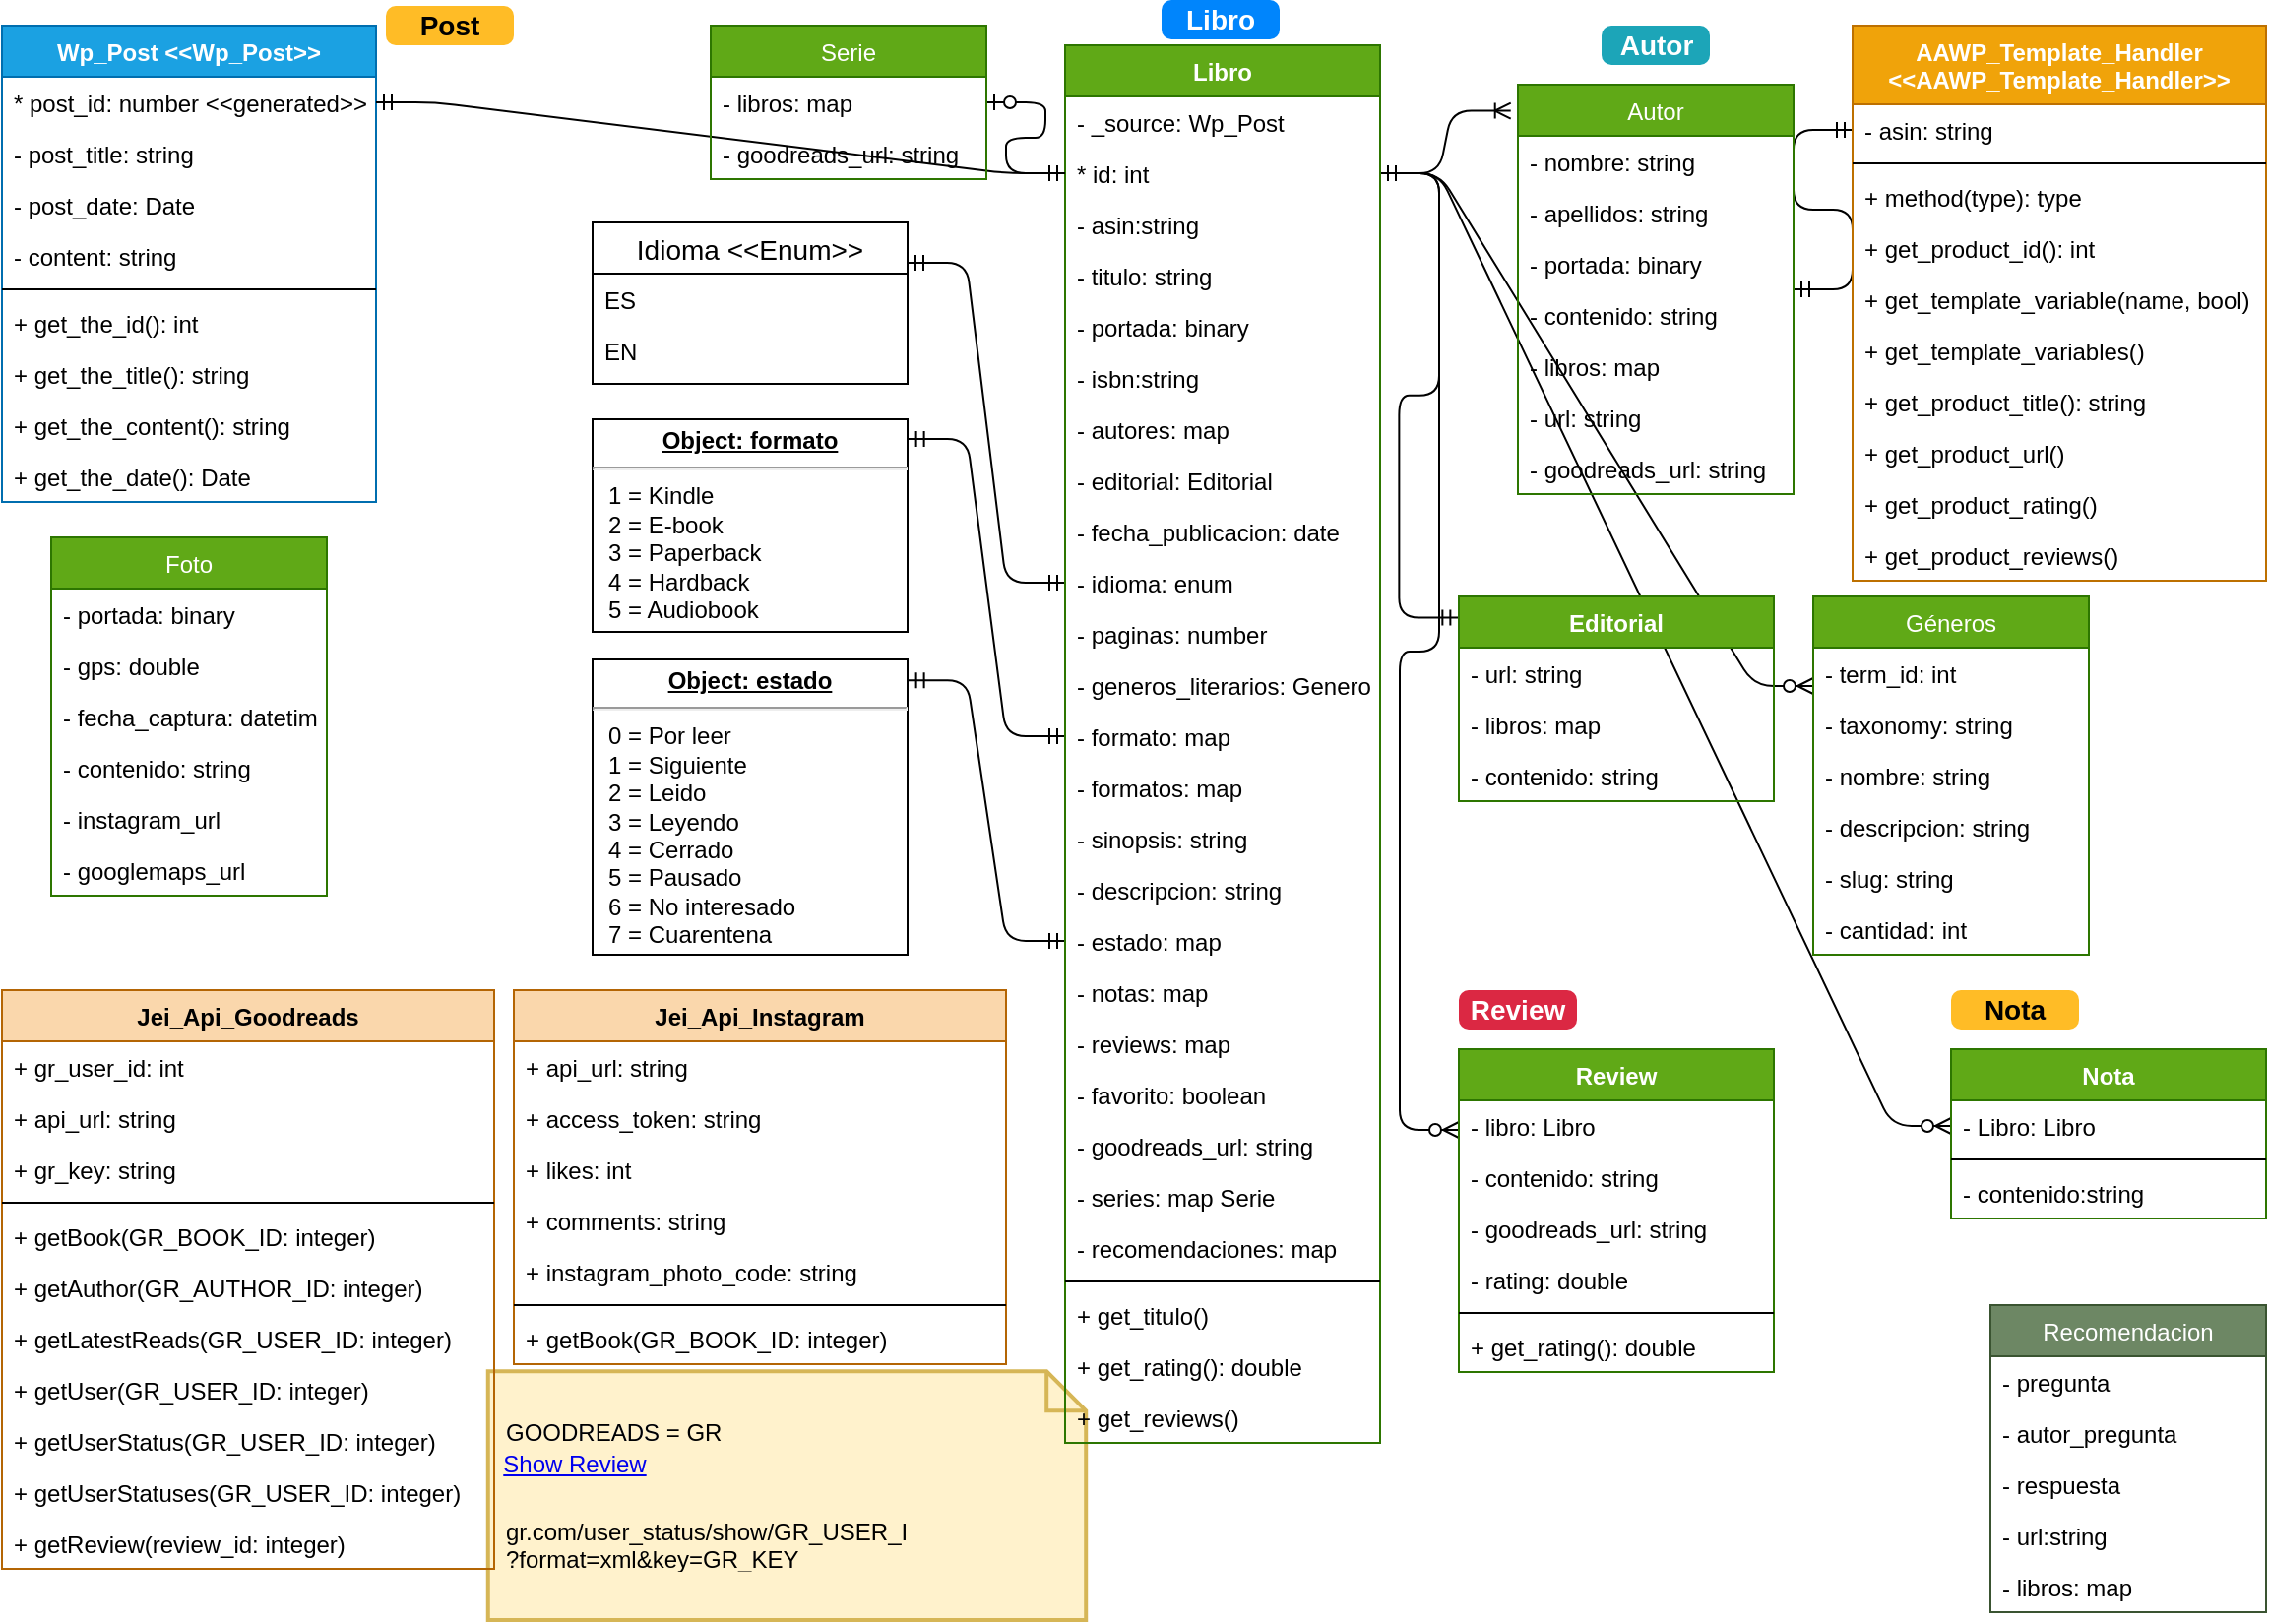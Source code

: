 <mxfile version="13.6.5">
    <diagram id="CBFthJs8cvEVsdnW5vOD" name="Page-1">
        <mxGraphModel dx="4013" dy="1951" grid="1" gridSize="10" guides="1" tooltips="1" connect="1" arrows="1" fold="1" page="1" pageScale="1" pageWidth="1169" pageHeight="827" background="none" math="0" shadow="0">
            <root>
                <mxCell id="0"/>
                <mxCell id="1" parent="0"/>
                <mxCell id="239" value="" style="edgeStyle=entityRelationEdgeStyle;fontSize=12;html=1;endArrow=ERmandOne;startArrow=ERmandOne;" parent="1" source="305" target="178" edge="1">
                    <mxGeometry width="100" height="100" relative="1" as="geometry">
                        <mxPoint x="-3005.01" y="-1370" as="sourcePoint"/>
                        <mxPoint x="-2905.01" y="-1470" as="targetPoint"/>
                    </mxGeometry>
                </mxCell>
                <mxCell id="264" value="&lt;p style=&quot;margin: 0px ; margin-top: 4px ; text-align: center ; text-decoration: underline&quot;&gt;&lt;b&gt;Object: formato&lt;/b&gt;&lt;/p&gt;&lt;hr&gt;&lt;p style=&quot;margin: 0px ; margin-left: 8px&quot;&gt;1 = Kindle&lt;br&gt;2 = E-book&lt;br&gt;3 = Paperback&lt;/p&gt;&lt;p style=&quot;margin: 0px ; margin-left: 8px&quot;&gt;4 = Hardback&lt;/p&gt;&lt;p style=&quot;margin: 0px ; margin-left: 8px&quot;&gt;5 = Audiobook&lt;/p&gt;" style="verticalAlign=top;align=left;overflow=fill;fontSize=12;fontFamily=Helvetica;html=1;" parent="1" vertex="1">
                    <mxGeometry x="-3200" y="-1440" width="160" height="108" as="geometry"/>
                </mxCell>
                <mxCell id="266" value="&lt;p style=&quot;margin: 0px ; margin-top: 4px ; text-align: center ; text-decoration: underline&quot;&gt;&lt;b&gt;Object: estado&lt;/b&gt;&lt;/p&gt;&lt;hr&gt;&lt;p style=&quot;margin: 0px ; margin-left: 8px&quot;&gt;0 = Por leer&lt;/p&gt;&lt;p style=&quot;margin: 0px ; margin-left: 8px&quot;&gt;1 = Siguiente&lt;br&gt;2 = Leido&lt;br&gt;3 = Leyendo&lt;/p&gt;&lt;p style=&quot;margin: 0px ; margin-left: 8px&quot;&gt;4 = Cerrado&lt;/p&gt;&lt;p style=&quot;margin: 0px ; margin-left: 8px&quot;&gt;5 = Pausado&lt;/p&gt;&lt;p style=&quot;margin: 0px ; margin-left: 8px&quot;&gt;6 = No interesado&lt;/p&gt;&lt;p style=&quot;margin: 0px ; margin-left: 8px&quot;&gt;7 = Cuarentena&lt;/p&gt;" style="verticalAlign=top;align=left;overflow=fill;fontSize=12;fontFamily=Helvetica;html=1;" parent="1" vertex="1">
                    <mxGeometry x="-3200" y="-1318" width="160" height="150" as="geometry"/>
                </mxCell>
                <mxCell id="282" value="" style="edgeStyle=entityRelationEdgeStyle;fontSize=12;html=1;endArrow=ERmandOne;startArrow=ERmandOne;exitX=1;exitY=0.25;exitDx=0;exitDy=0;" parent="1" source="233" target="211" edge="1">
                    <mxGeometry width="100" height="100" relative="1" as="geometry">
                        <mxPoint x="-3285.01" y="-1230" as="sourcePoint"/>
                        <mxPoint x="-3185.01" y="-1330" as="targetPoint"/>
                    </mxGeometry>
                </mxCell>
                <mxCell id="283" value="" style="edgeStyle=entityRelationEdgeStyle;fontSize=12;html=1;endArrow=ERmandOne;startArrow=ERmandOne;exitX=1.002;exitY=0.093;exitDx=0;exitDy=0;exitPerimeter=0;" parent="1" source="264" target="207" edge="1">
                    <mxGeometry width="100" height="100" relative="1" as="geometry">
                        <mxPoint x="-3239.01" y="-1130" as="sourcePoint"/>
                        <mxPoint x="-3235.01" y="-1220" as="targetPoint"/>
                    </mxGeometry>
                </mxCell>
                <mxCell id="284" value="" style="edgeStyle=entityRelationEdgeStyle;fontSize=12;html=1;endArrow=ERmandOne;startArrow=ERmandOne;exitX=1.002;exitY=0.071;exitDx=0;exitDy=0;exitPerimeter=0;entryX=0;entryY=0.5;entryDx=0;entryDy=0;" parent="1" source="266" target="213" edge="1">
                    <mxGeometry width="100" height="100" relative="1" as="geometry">
                        <mxPoint x="-2995.01" y="-920" as="sourcePoint"/>
                        <mxPoint x="-3225.01" y="-1120" as="targetPoint"/>
                    </mxGeometry>
                </mxCell>
                <mxCell id="294" value="" style="edgeStyle=entityRelationEdgeStyle;fontSize=12;html=1;endArrow=ERzeroToMany;startArrow=ERmandOne;entryX=0;entryY=0.25;entryDx=0;entryDy=0;exitX=1;exitY=0.5;exitDx=0;exitDy=0;" parent="1" source="199" target="278" edge="1">
                    <mxGeometry width="100" height="100" relative="1" as="geometry">
                        <mxPoint x="-3035.01" y="-1550" as="sourcePoint"/>
                        <mxPoint x="-2985.01" y="-1220" as="targetPoint"/>
                    </mxGeometry>
                </mxCell>
                <mxCell id="295" value="" style="edgeStyle=entityRelationEdgeStyle;fontSize=12;html=1;endArrow=ERzeroToMany;startArrow=ERmandOne;entryX=0;entryY=0.5;entryDx=0;entryDy=0;" parent="1" source="199" target="287" edge="1">
                    <mxGeometry width="100" height="100" relative="1" as="geometry">
                        <mxPoint x="-3042.01" y="-1150" as="sourcePoint"/>
                        <mxPoint x="-2972.01" y="-844" as="targetPoint"/>
                    </mxGeometry>
                </mxCell>
                <mxCell id="310" value="" style="edgeStyle=entityRelationEdgeStyle;fontSize=12;html=1;endArrow=ERoneToMany;startArrow=ERmandOne;entryX=-0.026;entryY=0.064;entryDx=0;entryDy=0;entryPerimeter=0;" parent="1" source="199" target="305" edge="1">
                    <mxGeometry width="100" height="100" relative="1" as="geometry">
                        <mxPoint x="-2825.01" y="-1150" as="sourcePoint"/>
                        <mxPoint x="-2725.01" y="-1250" as="targetPoint"/>
                    </mxGeometry>
                </mxCell>
                <mxCell id="320" value="" style="edgeStyle=entityRelationEdgeStyle;fontSize=12;html=1;endArrow=ERmandOne;startArrow=ERmandOne;entryX=-0.002;entryY=0.103;entryDx=0;entryDy=0;entryPerimeter=0;" parent="1" source="199" target="316" edge="1">
                    <mxGeometry width="100" height="100" relative="1" as="geometry">
                        <mxPoint x="-2565.01" y="-1340" as="sourcePoint"/>
                        <mxPoint x="-2465.01" y="-1440" as="targetPoint"/>
                    </mxGeometry>
                </mxCell>
                <mxCell id="329" value="" style="edgeStyle=entityRelationEdgeStyle;fontSize=12;html=1;endArrow=ERzeroToOne;startArrow=ERmandOne;" parent="1" source="199" target="325" edge="1">
                    <mxGeometry width="100" height="100" relative="1" as="geometry">
                        <mxPoint x="-3305.01" y="-1270" as="sourcePoint"/>
                        <mxPoint x="-3405.01" y="-1320" as="targetPoint"/>
                    </mxGeometry>
                </mxCell>
                <mxCell id="335" value="" style="edgeStyle=entityRelationEdgeStyle;fontSize=12;html=1;endArrow=ERzeroToMany;startArrow=ERmandOne;entryX=0;entryY=0.25;entryDx=0;entryDy=0;exitX=1;exitY=0.5;exitDx=0;exitDy=0;" parent="1" source="199" target="331" edge="1">
                    <mxGeometry width="100" height="100" relative="1" as="geometry">
                        <mxPoint x="-3015.01" y="-1220" as="sourcePoint"/>
                        <mxPoint x="-2695.01" y="-1070" as="targetPoint"/>
                    </mxGeometry>
                </mxCell>
                <mxCell id="397" value="Libro" style="html=1;shadow=0;dashed=0;shape=mxgraph.bootstrap.rrect;rSize=5;strokeColor=none;strokeWidth=1;fillColor=#0085FC;fontColor=#FFFFFF;whiteSpace=wrap;align=center;verticalAlign=middle;spacingLeft=0;fontStyle=1;fontSize=14;spacing=5;" parent="1" vertex="1">
                    <mxGeometry x="-2911" y="-1653" width="60" height="20" as="geometry"/>
                </mxCell>
                <mxCell id="398" value="Review" style="html=1;shadow=0;dashed=0;shape=mxgraph.bootstrap.rrect;rSize=5;strokeColor=none;strokeWidth=1;fillColor=#DB2843;fontColor=#FFFFFF;whiteSpace=wrap;align=center;verticalAlign=middle;spacingLeft=0;fontStyle=1;fontSize=14;spacing=5;" parent="1" vertex="1">
                    <mxGeometry x="-2760" y="-1150" width="60" height="20" as="geometry"/>
                </mxCell>
                <mxCell id="401" value="Autor" style="html=1;shadow=0;dashed=0;shape=mxgraph.bootstrap.rrect;rSize=5;strokeColor=none;strokeWidth=1;fillColor=#1CA5B8;fontColor=#FFFFFF;whiteSpace=wrap;align=center;verticalAlign=middle;spacingLeft=0;fontStyle=1;fontSize=14;spacing=5;" parent="1" vertex="1">
                    <mxGeometry x="-2687.5" y="-1640" width="55" height="20" as="geometry"/>
                </mxCell>
                <mxCell id="402" value="Nota" style="html=1;shadow=0;dashed=0;shape=mxgraph.bootstrap.rrect;rSize=5;strokeColor=none;strokeWidth=1;fillColor=#FFBC26;fontColor=#000000;whiteSpace=wrap;align=center;verticalAlign=middle;spacingLeft=0;fontStyle=1;fontSize=14;spacing=5;" parent="1" vertex="1">
                    <mxGeometry x="-2510" y="-1150" width="65" height="20" as="geometry"/>
                </mxCell>
                <mxCell id="167" value="Wp_Post &lt;&lt;Wp_Post&gt;&gt;" style="swimlane;fontStyle=1;align=center;verticalAlign=top;childLayout=stackLayout;horizontal=1;startSize=26;horizontalStack=0;resizeParent=1;resizeParentMax=0;resizeLast=0;collapsible=1;marginBottom=0;fillColor=#1ba1e2;strokeColor=#006EAF;fontColor=#ffffff;" parent="1" vertex="1">
                    <mxGeometry x="-3500" y="-1640" width="190" height="242" as="geometry"/>
                </mxCell>
                <mxCell id="168" value="* post_id: number &lt;&lt;generated&gt;&gt;&#10;" style="text;strokeColor=none;fillColor=none;align=left;verticalAlign=top;spacingLeft=4;spacingRight=4;overflow=hidden;rotatable=0;points=[[0,0.5],[1,0.5]];portConstraint=eastwest;" parent="167" vertex="1">
                    <mxGeometry y="26" width="190" height="26" as="geometry"/>
                </mxCell>
                <mxCell id="8" value="        - post_title: string" style="text;strokeColor=none;fillColor=none;align=left;verticalAlign=top;spacingLeft=4;spacingRight=4;overflow=hidden;rotatable=0;points=[[0,0.5],[1,0.5]];portConstraint=eastwest;" parent="167" vertex="1">
                    <mxGeometry y="52" width="190" height="26" as="geometry"/>
                </mxCell>
                <mxCell id="9" value="        - post_date: Date" style="text;strokeColor=none;fillColor=none;align=left;verticalAlign=top;spacingLeft=4;spacingRight=4;overflow=hidden;rotatable=0;points=[[0,0.5],[1,0.5]];portConstraint=eastwest;" parent="167" vertex="1">
                    <mxGeometry y="78" width="190" height="26" as="geometry"/>
                </mxCell>
                <mxCell id="10" value="        - content: string" style="text;strokeColor=none;fillColor=none;align=left;verticalAlign=top;spacingLeft=4;spacingRight=4;overflow=hidden;rotatable=0;points=[[0,0.5],[1,0.5]];portConstraint=eastwest;" parent="167" vertex="1">
                    <mxGeometry y="104" width="190" height="26" as="geometry"/>
                </mxCell>
                <mxCell id="169" value="" style="line;strokeWidth=1;fillColor=none;align=left;verticalAlign=middle;spacingTop=-1;spacingLeft=3;spacingRight=3;rotatable=0;labelPosition=right;points=[];portConstraint=eastwest;" parent="167" vertex="1">
                    <mxGeometry y="130" width="190" height="8" as="geometry"/>
                </mxCell>
                <mxCell id="11" value="        + get_the_id(): int&#10;&#10;" style="text;strokeColor=none;fillColor=none;align=left;verticalAlign=top;spacingLeft=4;spacingRight=4;overflow=hidden;rotatable=0;points=[[0,0.5],[1,0.5]];portConstraint=eastwest;" parent="167" vertex="1">
                    <mxGeometry y="138" width="190" height="26" as="geometry"/>
                </mxCell>
                <mxCell id="12" value="        + get_the_title(): string&#10;" style="text;strokeColor=none;fillColor=none;align=left;verticalAlign=top;spacingLeft=4;spacingRight=4;overflow=hidden;rotatable=0;points=[[0,0.5],[1,0.5]];portConstraint=eastwest;" parent="167" vertex="1">
                    <mxGeometry y="164" width="190" height="26" as="geometry"/>
                </mxCell>
                <mxCell id="14" value="        + get_the_content(): string&#10;" style="text;strokeColor=none;fillColor=none;align=left;verticalAlign=top;spacingLeft=4;spacingRight=4;overflow=hidden;rotatable=0;points=[[0,0.5],[1,0.5]];portConstraint=eastwest;" parent="167" vertex="1">
                    <mxGeometry y="190" width="190" height="26" as="geometry"/>
                </mxCell>
                <mxCell id="13" value="        + get_the_date(): Date&#10;" style="text;strokeColor=none;fillColor=none;align=left;verticalAlign=top;spacingLeft=4;spacingRight=4;overflow=hidden;rotatable=0;points=[[0,0.5],[1,0.5]];portConstraint=eastwest;" parent="167" vertex="1">
                    <mxGeometry y="216" width="190" height="26" as="geometry"/>
                </mxCell>
                <mxCell id="193" value="AAWP_Template_Handler &#10;&lt;&lt;AAWP_Template_Handler&gt;&gt;&#10;&#10;" style="swimlane;fontStyle=1;align=center;verticalAlign=top;childLayout=stackLayout;horizontal=1;startSize=40;horizontalStack=0;resizeParent=1;resizeParentMax=0;resizeLast=0;collapsible=1;marginBottom=0;fillColor=#f0a30a;strokeColor=#BD7000;fontColor=#ffffff;" parent="1" vertex="1">
                    <mxGeometry x="-2560" y="-1640" width="210" height="282" as="geometry"/>
                </mxCell>
                <mxCell id="178" value="        - asin: string&#10;" style="text;strokeColor=none;fillColor=none;align=left;verticalAlign=top;spacingLeft=4;spacingRight=4;overflow=hidden;rotatable=0;points=[[0,0.5],[1,0.5]];portConstraint=eastwest;" parent="193" vertex="1">
                    <mxGeometry y="40" width="210" height="26" as="geometry"/>
                </mxCell>
                <mxCell id="195" value="" style="line;strokeWidth=1;fillColor=none;align=left;verticalAlign=middle;spacingTop=-1;spacingLeft=3;spacingRight=3;rotatable=0;labelPosition=right;points=[];portConstraint=eastwest;" parent="193" vertex="1">
                    <mxGeometry y="66" width="210" height="8" as="geometry"/>
                </mxCell>
                <mxCell id="196" value="+ method(type): type" style="text;strokeColor=none;fillColor=none;align=left;verticalAlign=top;spacingLeft=4;spacingRight=4;overflow=hidden;rotatable=0;points=[[0,0.5],[1,0.5]];portConstraint=eastwest;" parent="193" vertex="1">
                    <mxGeometry y="74" width="210" height="26" as="geometry"/>
                </mxCell>
                <mxCell id="180" value="        + get_product_id(): int&#10;" style="text;strokeColor=none;fillColor=none;align=left;verticalAlign=top;spacingLeft=4;spacingRight=4;overflow=hidden;rotatable=0;points=[[0,0.5],[1,0.5]];portConstraint=eastwest;" parent="193" vertex="1">
                    <mxGeometry y="100" width="210" height="26" as="geometry"/>
                </mxCell>
                <mxCell id="181" value="        + get_template_variable(name, bool)" style="text;strokeColor=none;fillColor=none;align=left;verticalAlign=top;spacingLeft=4;spacingRight=4;overflow=hidden;rotatable=0;points=[[0,0.5],[1,0.5]];portConstraint=eastwest;" parent="193" vertex="1">
                    <mxGeometry y="126" width="210" height="26" as="geometry"/>
                </mxCell>
                <mxCell id="182" value="        + get_template_variables()" style="text;strokeColor=none;fillColor=none;align=left;verticalAlign=top;spacingLeft=4;spacingRight=4;overflow=hidden;rotatable=0;points=[[0,0.5],[1,0.5]];portConstraint=eastwest;" parent="193" vertex="1">
                    <mxGeometry y="152" width="210" height="26" as="geometry"/>
                </mxCell>
                <mxCell id="183" value="        + get_product_title(): string&#10;" style="text;strokeColor=none;fillColor=none;align=left;verticalAlign=top;spacingLeft=4;spacingRight=4;overflow=hidden;rotatable=0;points=[[0,0.5],[1,0.5]];portConstraint=eastwest;" parent="193" vertex="1">
                    <mxGeometry y="178" width="210" height="26" as="geometry"/>
                </mxCell>
                <mxCell id="184" value="        + get_product_url()" style="text;strokeColor=none;fillColor=none;align=left;verticalAlign=top;spacingLeft=4;spacingRight=4;overflow=hidden;rotatable=0;points=[[0,0.5],[1,0.5]];portConstraint=eastwest;" parent="193" vertex="1">
                    <mxGeometry y="204" width="210" height="26" as="geometry"/>
                </mxCell>
                <mxCell id="185" value="        + get_product_rating()" style="text;strokeColor=none;fillColor=none;align=left;verticalAlign=top;spacingLeft=4;spacingRight=4;overflow=hidden;rotatable=0;points=[[0,0.5],[1,0.5]];portConstraint=eastwest;" parent="193" vertex="1">
                    <mxGeometry y="230" width="210" height="26" as="geometry"/>
                </mxCell>
                <mxCell id="186" value="        + get_product_reviews()" style="text;strokeColor=none;fillColor=none;align=left;verticalAlign=top;spacingLeft=4;spacingRight=4;overflow=hidden;rotatable=0;points=[[0,0.5],[1,0.5]];portConstraint=eastwest;" parent="193" vertex="1">
                    <mxGeometry y="256" width="210" height="26" as="geometry"/>
                </mxCell>
                <mxCell id="400" value="Post" style="html=1;shadow=0;dashed=0;shape=mxgraph.bootstrap.rrect;rSize=5;strokeColor=none;strokeWidth=1;fillColor=#FFBC26;fontColor=#000000;whiteSpace=wrap;align=center;verticalAlign=middle;spacingLeft=0;fontStyle=1;fontSize=14;spacing=5;" parent="1" vertex="1">
                    <mxGeometry x="-3305" y="-1650" width="65" height="20" as="geometry"/>
                </mxCell>
                <mxCell id="344" value="Foto" style="swimlane;fontStyle=0;childLayout=stackLayout;horizontal=1;startSize=26;fillColor=#60a917;horizontalStack=0;resizeParent=1;resizeParentMax=0;resizeLast=0;collapsible=1;marginBottom=0;strokeColor=#2D7600;fontColor=#ffffff;" parent="1" vertex="1">
                    <mxGeometry x="-3475" y="-1380" width="140" height="182" as="geometry"/>
                </mxCell>
                <mxCell id="337" value="        - portada: binary" style="text;strokeColor=none;fillColor=none;align=left;verticalAlign=top;spacingLeft=4;spacingRight=4;overflow=hidden;rotatable=0;points=[[0,0.5],[1,0.5]];portConstraint=eastwest;" parent="344" vertex="1">
                    <mxGeometry y="26" width="140" height="26" as="geometry"/>
                </mxCell>
                <mxCell id="339" value="        - gps: double" style="text;strokeColor=none;fillColor=none;align=left;verticalAlign=top;spacingLeft=4;spacingRight=4;overflow=hidden;rotatable=0;points=[[0,0.5],[1,0.5]];portConstraint=eastwest;" parent="344" vertex="1">
                    <mxGeometry y="52" width="140" height="26" as="geometry"/>
                </mxCell>
                <mxCell id="338" value="        - fecha_captura: datetime" style="text;strokeColor=none;fillColor=none;align=left;verticalAlign=top;spacingLeft=4;spacingRight=4;overflow=hidden;rotatable=0;points=[[0,0.5],[1,0.5]];portConstraint=eastwest;" parent="344" vertex="1">
                    <mxGeometry y="78" width="140" height="26" as="geometry"/>
                </mxCell>
                <mxCell id="340" value="        - contenido: string" style="text;strokeColor=none;fillColor=none;align=left;verticalAlign=top;spacingLeft=4;spacingRight=4;overflow=hidden;rotatable=0;points=[[0,0.5],[1,0.5]];portConstraint=eastwest;" parent="344" vertex="1">
                    <mxGeometry y="104" width="140" height="26" as="geometry"/>
                </mxCell>
                <mxCell id="341" value="        - instagram_url" style="text;strokeColor=none;fillColor=none;align=left;verticalAlign=top;spacingLeft=4;spacingRight=4;overflow=hidden;rotatable=0;points=[[0,0.5],[1,0.5]];portConstraint=eastwest;" parent="344" vertex="1">
                    <mxGeometry y="130" width="140" height="26" as="geometry"/>
                </mxCell>
                <mxCell id="342" value="        - googlemaps_url" style="text;strokeColor=none;fillColor=none;align=left;verticalAlign=top;spacingLeft=4;spacingRight=4;overflow=hidden;rotatable=0;points=[[0,0.5],[1,0.5]];portConstraint=eastwest;" parent="344" vertex="1">
                    <mxGeometry y="156" width="140" height="26" as="geometry"/>
                </mxCell>
                <mxCell id="385" value="" style="group" parent="1" vertex="1" connectable="0">
                    <mxGeometry x="-3250" y="-980" width="310" height="150" as="geometry"/>
                </mxCell>
                <mxCell id="383" value="&lt;br&gt;" style="shape=note;strokeWidth=2;fontSize=14;size=20;whiteSpace=wrap;html=1;fillColor=#fff2cc;strokeColor=#d6b656;fontColor=#666600;" parent="385" vertex="1">
                    <mxGeometry x="-3.109" y="23.68" width="303.715" height="126.32" as="geometry"/>
                </mxCell>
                <UserObject label="Show Review" link="goodreads.com/review/show/2312483779" id="396">
                    <mxCell style="text;html=1;strokeColor=none;fillColor=none;whiteSpace=wrap;align=center;verticalAlign=middle;fontColor=#0000EE;fontStyle=4;" parent="385" vertex="1">
                        <mxGeometry x="-3.109" y="55.26" width="87.655" height="31.58" as="geometry"/>
                    </mxCell>
                </UserObject>
                <mxCell id="390" value="" style="group" parent="385" vertex="1" connectable="0">
                    <mxGeometry y="41.12" width="310.0" height="105.44" as="geometry"/>
                </mxCell>
                <mxCell id="387" value="        gr.com/user_status/show/GR_USER_ID&#10;?format=xml&amp;key=GR_KEY" style="text;strokeColor=none;fillColor=none;align=left;verticalAlign=top;spacingLeft=4;spacingRight=4;overflow=hidden;rotatable=0;points=[[0,0.5],[1,0.5]];portConstraint=eastwest;fontColor=#000000;" parent="390" vertex="1">
                    <mxGeometry y="50.58" width="216.061" height="29.86" as="geometry"/>
                </mxCell>
                <mxCell id="388" value="        GOODREADS = GR" style="text;strokeColor=none;fillColor=none;align=left;verticalAlign=top;spacingLeft=4;spacingRight=4;overflow=hidden;rotatable=0;points=[[0,0.5],[1,0.5]];portConstraint=eastwest;fontColor=#FFFFFF;" parent="390" vertex="1">
                    <mxGeometry width="92.667" height="22.105" as="geometry"/>
                </mxCell>
                <mxCell id="391" value="        GOODREADS = GR" style="text;strokeColor=none;fillColor=none;align=left;verticalAlign=top;spacingLeft=4;spacingRight=4;overflow=hidden;rotatable=0;points=[[0,0.5],[1,0.5]];portConstraint=eastwest;fontColor=#FFFFFF;" parent="390" vertex="1">
                    <mxGeometry width="92.667" height="22.105" as="geometry"/>
                </mxCell>
                <mxCell id="392" value="        GOODREADS = GR" style="text;strokeColor=none;fillColor=none;align=left;verticalAlign=top;spacingLeft=4;spacingRight=4;overflow=hidden;rotatable=0;points=[[0,0.5],[1,0.5]];portConstraint=eastwest;fontColor=#000000;" parent="390" vertex="1">
                    <mxGeometry width="122.121" height="20" as="geometry"/>
                </mxCell>
                <mxCell id="440" value="Jei_Api_Goodreads" style="swimlane;fontStyle=1;align=center;verticalAlign=top;childLayout=stackLayout;horizontal=1;startSize=26;horizontalStack=0;resizeParent=1;resizeParentMax=0;resizeLast=0;collapsible=1;marginBottom=0;fillColor=#fad7ac;strokeColor=#b46504;" vertex="1" parent="1">
                    <mxGeometry x="-3500" y="-1150" width="250" height="294" as="geometry"/>
                </mxCell>
                <mxCell id="441" value="+ gr_user_id: int" style="text;strokeColor=none;fillColor=none;align=left;verticalAlign=top;spacingLeft=4;spacingRight=4;overflow=hidden;rotatable=0;points=[[0,0.5],[1,0.5]];portConstraint=eastwest;" vertex="1" parent="440">
                    <mxGeometry y="26" width="250" height="26" as="geometry"/>
                </mxCell>
                <mxCell id="442" value="+ api_url: string" style="text;strokeColor=none;fillColor=none;align=left;verticalAlign=top;spacingLeft=4;spacingRight=4;overflow=hidden;rotatable=0;points=[[0,0.5],[1,0.5]];portConstraint=eastwest;" vertex="1" parent="440">
                    <mxGeometry y="52" width="250" height="26" as="geometry"/>
                </mxCell>
                <mxCell id="443" value="+ gr_key: string&#10;" style="text;strokeColor=none;fillColor=none;align=left;verticalAlign=top;spacingLeft=4;spacingRight=4;overflow=hidden;rotatable=0;points=[[0,0.5],[1,0.5]];portConstraint=eastwest;" vertex="1" parent="440">
                    <mxGeometry y="78" width="250" height="26" as="geometry"/>
                </mxCell>
                <mxCell id="444" value="" style="line;strokeWidth=1;fillColor=none;align=left;verticalAlign=middle;spacingTop=-1;spacingLeft=3;spacingRight=3;rotatable=0;labelPosition=right;points=[];portConstraint=eastwest;" vertex="1" parent="440">
                    <mxGeometry y="104" width="250" height="8" as="geometry"/>
                </mxCell>
                <mxCell id="445" value="        + getBook(GR_BOOK_ID: integer)" style="text;strokeColor=none;fillColor=none;align=left;verticalAlign=top;spacingLeft=4;spacingRight=4;overflow=hidden;rotatable=0;points=[[0,0.5],[1,0.5]];portConstraint=eastwest;" vertex="1" parent="440">
                    <mxGeometry y="112" width="250" height="26" as="geometry"/>
                </mxCell>
                <mxCell id="446" value="        + getAuthor(GR_AUTHOR_ID: integer)" style="text;strokeColor=none;fillColor=none;align=left;verticalAlign=top;spacingLeft=4;spacingRight=4;overflow=hidden;rotatable=0;points=[[0,0.5],[1,0.5]];portConstraint=eastwest;" vertex="1" parent="440">
                    <mxGeometry y="138" width="250" height="26" as="geometry"/>
                </mxCell>
                <mxCell id="447" value="        + getLatestReads(GR_USER_ID: integer)" style="text;strokeColor=none;fillColor=none;align=left;verticalAlign=top;spacingLeft=4;spacingRight=4;overflow=hidden;rotatable=0;points=[[0,0.5],[1,0.5]];portConstraint=eastwest;" vertex="1" parent="440">
                    <mxGeometry y="164" width="250" height="26" as="geometry"/>
                </mxCell>
                <mxCell id="448" value="        + getUser(GR_USER_ID: integer)" style="text;strokeColor=none;fillColor=none;align=left;verticalAlign=top;spacingLeft=4;spacingRight=4;overflow=hidden;rotatable=0;points=[[0,0.5],[1,0.5]];portConstraint=eastwest;" vertex="1" parent="440">
                    <mxGeometry y="190" width="250" height="26" as="geometry"/>
                </mxCell>
                <mxCell id="449" value="        + getUserStatus(GR_USER_ID: integer)" style="text;strokeColor=none;fillColor=none;align=left;verticalAlign=top;spacingLeft=4;spacingRight=4;overflow=hidden;rotatable=0;points=[[0,0.5],[1,0.5]];portConstraint=eastwest;" vertex="1" parent="440">
                    <mxGeometry y="216" width="250" height="26" as="geometry"/>
                </mxCell>
                <mxCell id="450" value="        + getUserStatuses(GR_USER_ID: integer)" style="text;strokeColor=none;fillColor=none;align=left;verticalAlign=top;spacingLeft=4;spacingRight=4;overflow=hidden;rotatable=0;points=[[0,0.5],[1,0.5]];portConstraint=eastwest;" vertex="1" parent="440">
                    <mxGeometry y="242" width="250" height="26" as="geometry"/>
                </mxCell>
                <mxCell id="451" value="        + getReview(review_id: integer)" style="text;strokeColor=none;fillColor=none;align=left;verticalAlign=top;spacingLeft=4;spacingRight=4;overflow=hidden;rotatable=0;points=[[0,0.5],[1,0.5]];portConstraint=eastwest;" vertex="1" parent="440">
                    <mxGeometry y="268" width="250" height="26" as="geometry"/>
                </mxCell>
                <mxCell id="305" value="Autor" style="swimlane;fontStyle=0;childLayout=stackLayout;horizontal=1;startSize=26;fillColor=#60a917;horizontalStack=0;resizeParent=1;resizeParentMax=0;resizeLast=0;collapsible=1;marginBottom=0;strokeColor=#2D7600;fontColor=#ffffff;" parent="1" vertex="1">
                    <mxGeometry x="-2730" y="-1610" width="140" height="208" as="geometry"/>
                </mxCell>
                <mxCell id="297" value="        - nombre: string" style="text;strokeColor=none;fillColor=none;align=left;verticalAlign=top;spacingLeft=4;spacingRight=4;overflow=hidden;rotatable=0;points=[[0,0.5],[1,0.5]];portConstraint=eastwest;" parent="305" vertex="1">
                    <mxGeometry y="26" width="140" height="26" as="geometry"/>
                </mxCell>
                <mxCell id="298" value="        - apellidos: string" style="text;strokeColor=none;fillColor=none;align=left;verticalAlign=top;spacingLeft=4;spacingRight=4;overflow=hidden;rotatable=0;points=[[0,0.5],[1,0.5]];portConstraint=eastwest;" parent="305" vertex="1">
                    <mxGeometry y="52" width="140" height="26" as="geometry"/>
                </mxCell>
                <mxCell id="299" value="        - portada: binary" style="text;strokeColor=none;fillColor=none;align=left;verticalAlign=top;spacingLeft=4;spacingRight=4;overflow=hidden;rotatable=0;points=[[0,0.5],[1,0.5]];portConstraint=eastwest;" parent="305" vertex="1">
                    <mxGeometry y="78" width="140" height="26" as="geometry"/>
                </mxCell>
                <mxCell id="301" value="        - contenido: string" style="text;strokeColor=none;fillColor=none;align=left;verticalAlign=top;spacingLeft=4;spacingRight=4;overflow=hidden;rotatable=0;points=[[0,0.5],[1,0.5]];portConstraint=eastwest;" parent="305" vertex="1">
                    <mxGeometry y="104" width="140" height="26" as="geometry"/>
                </mxCell>
                <mxCell id="300" value="        - libros: map" style="text;strokeColor=none;fillColor=none;align=left;verticalAlign=top;spacingLeft=4;spacingRight=4;overflow=hidden;rotatable=0;points=[[0,0.5],[1,0.5]];portConstraint=eastwest;" parent="305" vertex="1">
                    <mxGeometry y="130" width="140" height="26" as="geometry"/>
                </mxCell>
                <mxCell id="302" value="        - url: string" style="text;strokeColor=none;fillColor=none;align=left;verticalAlign=top;spacingLeft=4;spacingRight=4;overflow=hidden;rotatable=0;points=[[0,0.5],[1,0.5]];portConstraint=eastwest;" parent="305" vertex="1">
                    <mxGeometry y="156" width="140" height="26" as="geometry"/>
                </mxCell>
                <mxCell id="303" value="        - goodreads_url: string" style="text;strokeColor=none;fillColor=none;align=left;verticalAlign=top;spacingLeft=4;spacingRight=4;overflow=hidden;rotatable=0;points=[[0,0.5],[1,0.5]];portConstraint=eastwest;" parent="305" vertex="1">
                    <mxGeometry y="182" width="140" height="26" as="geometry"/>
                </mxCell>
                <mxCell id="226" value="Libro&#10;" style="swimlane;fontStyle=1;align=center;verticalAlign=top;childLayout=stackLayout;horizontal=1;startSize=26;horizontalStack=0;resizeParent=1;resizeParentMax=0;resizeLast=0;collapsible=1;marginBottom=0;fillColor=#60a917;strokeColor=#2D7600;fontColor=#ffffff;" parent="1" vertex="1">
                    <mxGeometry x="-2960" y="-1630" width="160" height="710" as="geometry"/>
                </mxCell>
                <mxCell id="198" value="        - _source: Wp_Post" style="text;strokeColor=none;fillColor=none;align=left;verticalAlign=top;spacingLeft=4;spacingRight=4;overflow=hidden;rotatable=0;points=[[0,0.5],[1,0.5]];portConstraint=eastwest;" parent="226" vertex="1">
                    <mxGeometry y="26" width="160" height="26" as="geometry"/>
                </mxCell>
                <mxCell id="199" value="        * id: int&#10;" style="text;strokeColor=none;fillColor=none;align=left;verticalAlign=top;spacingLeft=4;spacingRight=4;overflow=hidden;rotatable=0;points=[[0,0.5],[1,0.5]];portConstraint=eastwest;" parent="226" vertex="1">
                    <mxGeometry y="52" width="160" height="26" as="geometry"/>
                </mxCell>
                <mxCell id="203" value="        - asin:string" style="text;strokeColor=none;fillColor=none;align=left;verticalAlign=top;spacingLeft=4;spacingRight=4;overflow=hidden;rotatable=0;points=[[0,0.5],[1,0.5]];portConstraint=eastwest;" parent="226" vertex="1">
                    <mxGeometry y="78" width="160" height="26" as="geometry"/>
                </mxCell>
                <mxCell id="200" value="        - titulo: string" style="text;strokeColor=none;fillColor=none;align=left;verticalAlign=top;spacingLeft=4;spacingRight=4;overflow=hidden;rotatable=0;points=[[0,0.5],[1,0.5]];portConstraint=eastwest;" parent="226" vertex="1">
                    <mxGeometry y="104" width="160" height="26" as="geometry"/>
                </mxCell>
                <mxCell id="201" value="        - portada: binary" style="text;strokeColor=none;fillColor=none;align=left;verticalAlign=top;spacingLeft=4;spacingRight=4;overflow=hidden;rotatable=0;points=[[0,0.5],[1,0.5]];portConstraint=eastwest;" parent="226" vertex="1">
                    <mxGeometry y="130" width="160" height="26" as="geometry"/>
                </mxCell>
                <mxCell id="202" value="        - isbn:string" style="text;strokeColor=none;fillColor=none;align=left;verticalAlign=top;spacingLeft=4;spacingRight=4;overflow=hidden;rotatable=0;points=[[0,0.5],[1,0.5]];portConstraint=eastwest;" parent="226" vertex="1">
                    <mxGeometry y="156" width="160" height="26" as="geometry"/>
                </mxCell>
                <mxCell id="204" value="        - autores: map" style="text;strokeColor=none;fillColor=none;align=left;verticalAlign=top;spacingLeft=4;spacingRight=4;overflow=hidden;rotatable=0;points=[[0,0.5],[1,0.5]];portConstraint=eastwest;" parent="226" vertex="1">
                    <mxGeometry y="182" width="160" height="26" as="geometry"/>
                </mxCell>
                <mxCell id="205" value="        - editorial: Editorial" style="text;strokeColor=none;fillColor=none;align=left;verticalAlign=top;spacingLeft=4;spacingRight=4;overflow=hidden;rotatable=0;points=[[0,0.5],[1,0.5]];portConstraint=eastwest;" parent="226" vertex="1">
                    <mxGeometry y="208" width="160" height="26" as="geometry"/>
                </mxCell>
                <mxCell id="206" value="        - fecha_publicacion: date" style="text;strokeColor=none;fillColor=none;align=left;verticalAlign=top;spacingLeft=4;spacingRight=4;overflow=hidden;rotatable=0;points=[[0,0.5],[1,0.5]];portConstraint=eastwest;" parent="226" vertex="1">
                    <mxGeometry y="234" width="160" height="26" as="geometry"/>
                </mxCell>
                <mxCell id="211" value="        - idioma: enum" style="text;strokeColor=none;fillColor=none;align=left;verticalAlign=top;spacingLeft=4;spacingRight=4;overflow=hidden;rotatable=0;points=[[0,0.5],[1,0.5]];portConstraint=eastwest;" parent="226" vertex="1">
                    <mxGeometry y="260" width="160" height="26" as="geometry"/>
                </mxCell>
                <mxCell id="210" value="        - paginas: number" style="text;strokeColor=none;fillColor=none;align=left;verticalAlign=top;spacingLeft=4;spacingRight=4;overflow=hidden;rotatable=0;points=[[0,0.5],[1,0.5]];portConstraint=eastwest;" parent="226" vertex="1">
                    <mxGeometry y="286" width="160" height="26" as="geometry"/>
                </mxCell>
                <mxCell id="212" value="        - generos_literarios: Genero" style="text;strokeColor=none;fillColor=none;align=left;verticalAlign=top;spacingLeft=4;spacingRight=4;overflow=hidden;rotatable=0;points=[[0,0.5],[1,0.5]];portConstraint=eastwest;" parent="226" vertex="1">
                    <mxGeometry y="312" width="160" height="26" as="geometry"/>
                </mxCell>
                <mxCell id="207" value="        - formato: map" style="text;strokeColor=none;fillColor=none;align=left;verticalAlign=top;spacingLeft=4;spacingRight=4;overflow=hidden;rotatable=0;points=[[0,0.5],[1,0.5]];portConstraint=eastwest;" parent="226" vertex="1">
                    <mxGeometry y="338" width="160" height="26" as="geometry"/>
                </mxCell>
                <mxCell id="208" value="        - formatos: map" style="text;strokeColor=none;fillColor=none;align=left;verticalAlign=top;spacingLeft=4;spacingRight=4;overflow=hidden;rotatable=0;points=[[0,0.5],[1,0.5]];portConstraint=eastwest;" parent="226" vertex="1">
                    <mxGeometry y="364" width="160" height="26" as="geometry"/>
                </mxCell>
                <mxCell id="209" value="        - sinopsis: string" style="text;strokeColor=none;fillColor=none;align=left;verticalAlign=top;spacingLeft=4;spacingRight=4;overflow=hidden;rotatable=0;points=[[0,0.5],[1,0.5]];portConstraint=eastwest;" parent="226" vertex="1">
                    <mxGeometry y="390" width="160" height="26" as="geometry"/>
                </mxCell>
                <mxCell id="214" value="        - descripcion: string" style="text;strokeColor=none;fillColor=none;align=left;verticalAlign=top;spacingLeft=4;spacingRight=4;overflow=hidden;rotatable=0;points=[[0,0.5],[1,0.5]];portConstraint=eastwest;" parent="226" vertex="1">
                    <mxGeometry y="416" width="160" height="26" as="geometry"/>
                </mxCell>
                <mxCell id="213" value="        - estado: map" style="text;strokeColor=none;fillColor=none;align=left;verticalAlign=top;spacingLeft=4;spacingRight=4;overflow=hidden;rotatable=0;points=[[0,0.5],[1,0.5]];portConstraint=eastwest;" parent="226" vertex="1">
                    <mxGeometry y="442" width="160" height="26" as="geometry"/>
                </mxCell>
                <mxCell id="215" value="        - notas: map" style="text;strokeColor=none;fillColor=none;align=left;verticalAlign=top;spacingLeft=4;spacingRight=4;overflow=hidden;rotatable=0;points=[[0,0.5],[1,0.5]];portConstraint=eastwest;" parent="226" vertex="1">
                    <mxGeometry y="468" width="160" height="26" as="geometry"/>
                </mxCell>
                <mxCell id="216" value="        - reviews: map" style="text;strokeColor=none;fillColor=none;align=left;verticalAlign=top;spacingLeft=4;spacingRight=4;overflow=hidden;rotatable=0;points=[[0,0.5],[1,0.5]];portConstraint=eastwest;" parent="226" vertex="1">
                    <mxGeometry y="494" width="160" height="26" as="geometry"/>
                </mxCell>
                <mxCell id="217" value="        - favorito: boolean" style="text;strokeColor=none;fillColor=none;align=left;verticalAlign=top;spacingLeft=4;spacingRight=4;overflow=hidden;rotatable=0;points=[[0,0.5],[1,0.5]];portConstraint=eastwest;" parent="226" vertex="1">
                    <mxGeometry y="520" width="160" height="26" as="geometry"/>
                </mxCell>
                <mxCell id="218" value="        - goodreads_url: string" style="text;strokeColor=none;fillColor=none;align=left;verticalAlign=top;spacingLeft=4;spacingRight=4;overflow=hidden;rotatable=0;points=[[0,0.5],[1,0.5]];portConstraint=eastwest;" parent="226" vertex="1">
                    <mxGeometry y="546" width="160" height="26" as="geometry"/>
                </mxCell>
                <mxCell id="219" value="        - series: map Serie" style="text;strokeColor=none;fillColor=none;align=left;verticalAlign=top;spacingLeft=4;spacingRight=4;overflow=hidden;rotatable=0;points=[[0,0.5],[1,0.5]];portConstraint=eastwest;" parent="226" vertex="1">
                    <mxGeometry y="572" width="160" height="26" as="geometry"/>
                </mxCell>
                <mxCell id="220" value="        - recomendaciones: map" style="text;strokeColor=none;fillColor=none;align=left;verticalAlign=top;spacingLeft=4;spacingRight=4;overflow=hidden;rotatable=0;points=[[0,0.5],[1,0.5]];portConstraint=eastwest;" parent="226" vertex="1">
                    <mxGeometry y="598" width="160" height="26" as="geometry"/>
                </mxCell>
                <mxCell id="228" value="" style="line;strokeWidth=1;fillColor=none;align=left;verticalAlign=middle;spacingTop=-1;spacingLeft=3;spacingRight=3;rotatable=0;labelPosition=right;points=[];portConstraint=eastwest;" parent="226" vertex="1">
                    <mxGeometry y="624" width="160" height="8" as="geometry"/>
                </mxCell>
                <mxCell id="222" value="        + get_titulo() " style="text;strokeColor=none;fillColor=none;align=left;verticalAlign=top;spacingLeft=4;spacingRight=4;overflow=hidden;rotatable=0;points=[[0,0.5],[1,0.5]];portConstraint=eastwest;" parent="226" vertex="1">
                    <mxGeometry y="632" width="160" height="26" as="geometry"/>
                </mxCell>
                <mxCell id="224" value="        + get_rating(): double&#10;" style="text;strokeColor=none;fillColor=none;align=left;verticalAlign=top;spacingLeft=4;spacingRight=4;overflow=hidden;rotatable=0;points=[[0,0.5],[1,0.5]];portConstraint=eastwest;" parent="226" vertex="1">
                    <mxGeometry y="658" width="160" height="26" as="geometry"/>
                </mxCell>
                <mxCell id="223" value="        + get_reviews()" style="text;strokeColor=none;fillColor=none;align=left;verticalAlign=top;spacingLeft=4;spacingRight=4;overflow=hidden;rotatable=0;points=[[0,0.5],[1,0.5]];portConstraint=eastwest;" parent="226" vertex="1">
                    <mxGeometry y="684" width="160" height="26" as="geometry"/>
                </mxCell>
                <mxCell id="452" value="Jei_Api_Instagram" style="swimlane;fontStyle=1;align=center;verticalAlign=top;childLayout=stackLayout;horizontal=1;startSize=26;horizontalStack=0;resizeParent=1;resizeParentMax=0;resizeLast=0;collapsible=1;marginBottom=0;fillColor=#fad7ac;strokeColor=#b46504;" vertex="1" parent="1">
                    <mxGeometry x="-3240" y="-1150" width="250" height="190" as="geometry"/>
                </mxCell>
                <mxCell id="453" value="+ api_url: string" style="text;strokeColor=none;fillColor=none;align=left;verticalAlign=top;spacingLeft=4;spacingRight=4;overflow=hidden;rotatable=0;points=[[0,0.5],[1,0.5]];portConstraint=eastwest;" vertex="1" parent="452">
                    <mxGeometry y="26" width="250" height="26" as="geometry"/>
                </mxCell>
                <mxCell id="454" value="+ access_token: string" style="text;strokeColor=none;fillColor=none;align=left;verticalAlign=top;spacingLeft=4;spacingRight=4;overflow=hidden;rotatable=0;points=[[0,0.5],[1,0.5]];portConstraint=eastwest;" vertex="1" parent="452">
                    <mxGeometry y="52" width="250" height="26" as="geometry"/>
                </mxCell>
                <mxCell id="455" value="+ likes: int" style="text;strokeColor=none;fillColor=none;align=left;verticalAlign=top;spacingLeft=4;spacingRight=4;overflow=hidden;rotatable=0;points=[[0,0.5],[1,0.5]];portConstraint=eastwest;" vertex="1" parent="452">
                    <mxGeometry y="78" width="250" height="26" as="geometry"/>
                </mxCell>
                <mxCell id="456" value="+ comments: string" style="text;strokeColor=none;fillColor=none;align=left;verticalAlign=top;spacingLeft=4;spacingRight=4;overflow=hidden;rotatable=0;points=[[0,0.5],[1,0.5]];portConstraint=eastwest;" vertex="1" parent="452">
                    <mxGeometry y="104" width="250" height="26" as="geometry"/>
                </mxCell>
                <mxCell id="457" value="+ instagram_photo_code: string" style="text;strokeColor=none;fillColor=none;align=left;verticalAlign=top;spacingLeft=4;spacingRight=4;overflow=hidden;rotatable=0;points=[[0,0.5],[1,0.5]];portConstraint=eastwest;" vertex="1" parent="452">
                    <mxGeometry y="130" width="250" height="26" as="geometry"/>
                </mxCell>
                <mxCell id="458" value="" style="line;strokeWidth=1;fillColor=none;align=left;verticalAlign=middle;spacingTop=-1;spacingLeft=3;spacingRight=3;rotatable=0;labelPosition=right;points=[];portConstraint=eastwest;" vertex="1" parent="452">
                    <mxGeometry y="156" width="250" height="8" as="geometry"/>
                </mxCell>
                <mxCell id="459" value="        + getBook(GR_BOOK_ID: integer)" style="text;strokeColor=none;fillColor=none;align=left;verticalAlign=top;spacingLeft=4;spacingRight=4;overflow=hidden;rotatable=0;points=[[0,0.5],[1,0.5]];portConstraint=eastwest;" vertex="1" parent="452">
                    <mxGeometry y="164" width="250" height="26" as="geometry"/>
                </mxCell>
                <mxCell id="233" value="Idioma &lt;&lt;Enum&gt;&gt;" style="swimlane;fontStyle=0;childLayout=stackLayout;horizontal=1;startSize=26;horizontalStack=0;resizeParent=1;resizeParentMax=0;resizeLast=0;collapsible=1;marginBottom=0;align=center;fontSize=14;" parent="1" vertex="1">
                    <mxGeometry x="-3200" y="-1540" width="160" height="82" as="geometry"/>
                </mxCell>
                <mxCell id="234" value="ES" style="text;strokeColor=none;fillColor=none;spacingLeft=4;spacingRight=4;overflow=hidden;rotatable=0;points=[[0,0.5],[1,0.5]];portConstraint=eastwest;fontSize=12;" parent="233" vertex="1">
                    <mxGeometry y="26" width="160" height="26" as="geometry"/>
                </mxCell>
                <mxCell id="235" value="EN" style="text;strokeColor=none;fillColor=none;spacingLeft=4;spacingRight=4;overflow=hidden;rotatable=0;points=[[0,0.5],[1,0.5]];portConstraint=eastwest;fontSize=12;" parent="233" vertex="1">
                    <mxGeometry y="52" width="160" height="30" as="geometry"/>
                </mxCell>
                <mxCell id="479" value="" style="edgeStyle=entityRelationEdgeStyle;fontSize=12;html=1;endArrow=ERmandOne;startArrow=ERmandOne;" edge="1" parent="1" source="168" target="199">
                    <mxGeometry width="100" height="100" relative="1" as="geometry">
                        <mxPoint x="-3300" y="-1450" as="sourcePoint"/>
                        <mxPoint x="-3200" y="-1550" as="targetPoint"/>
                    </mxGeometry>
                </mxCell>
                <mxCell id="325" value="Serie" style="swimlane;fontStyle=0;childLayout=stackLayout;horizontal=1;startSize=26;fillColor=#60a917;horizontalStack=0;resizeParent=1;resizeParentMax=0;resizeLast=0;collapsible=1;marginBottom=0;strokeColor=#2D7600;fontColor=#ffffff;" parent="1" vertex="1">
                    <mxGeometry x="-3140" y="-1640" width="140" height="78" as="geometry"/>
                </mxCell>
                <mxCell id="322" value="        - libros: map" style="text;strokeColor=none;fillColor=none;align=left;verticalAlign=top;spacingLeft=4;spacingRight=4;overflow=hidden;rotatable=0;points=[[0,0.5],[1,0.5]];portConstraint=eastwest;" parent="325" vertex="1">
                    <mxGeometry y="26" width="140" height="26" as="geometry"/>
                </mxCell>
                <mxCell id="323" value="        - goodreads_url: string" style="text;strokeColor=none;fillColor=none;align=left;verticalAlign=top;spacingLeft=4;spacingRight=4;overflow=hidden;rotatable=0;points=[[0,0.5],[1,0.5]];portConstraint=eastwest;" parent="325" vertex="1">
                    <mxGeometry y="52" width="140" height="26" as="geometry"/>
                </mxCell>
                <mxCell id="355" value="Recomendacion" style="swimlane;fontStyle=0;childLayout=stackLayout;horizontal=1;startSize=26;fillColor=#6d8764;horizontalStack=0;resizeParent=1;resizeParentMax=0;resizeLast=0;collapsible=1;marginBottom=0;strokeColor=#3A5431;fontColor=#ffffff;" parent="1" vertex="1">
                    <mxGeometry x="-2490" y="-990" width="140" height="156" as="geometry"/>
                </mxCell>
                <mxCell id="349" value="        - pregunta" style="text;strokeColor=none;fillColor=none;align=left;verticalAlign=top;spacingLeft=4;spacingRight=4;overflow=hidden;rotatable=0;points=[[0,0.5],[1,0.5]];portConstraint=eastwest;" parent="355" vertex="1">
                    <mxGeometry y="26" width="140" height="26" as="geometry"/>
                </mxCell>
                <mxCell id="350" value="        - autor_pregunta" style="text;strokeColor=none;fillColor=none;align=left;verticalAlign=top;spacingLeft=4;spacingRight=4;overflow=hidden;rotatable=0;points=[[0,0.5],[1,0.5]];portConstraint=eastwest;" parent="355" vertex="1">
                    <mxGeometry y="52" width="140" height="26" as="geometry"/>
                </mxCell>
                <mxCell id="351" value="        - respuesta" style="text;strokeColor=none;fillColor=none;align=left;verticalAlign=top;spacingLeft=4;spacingRight=4;overflow=hidden;rotatable=0;points=[[0,0.5],[1,0.5]];portConstraint=eastwest;" parent="355" vertex="1">
                    <mxGeometry y="78" width="140" height="26" as="geometry"/>
                </mxCell>
                <mxCell id="352" value="        - url:string" style="text;strokeColor=none;fillColor=none;align=left;verticalAlign=top;spacingLeft=4;spacingRight=4;overflow=hidden;rotatable=0;points=[[0,0.5],[1,0.5]];portConstraint=eastwest;" parent="355" vertex="1">
                    <mxGeometry y="104" width="140" height="26" as="geometry"/>
                </mxCell>
                <mxCell id="353" value="        - libros: map" style="text;strokeColor=none;fillColor=none;align=left;verticalAlign=top;spacingLeft=4;spacingRight=4;overflow=hidden;rotatable=0;points=[[0,0.5],[1,0.5]];portConstraint=eastwest;" parent="355" vertex="1">
                    <mxGeometry y="130" width="140" height="26" as="geometry"/>
                </mxCell>
                <mxCell id="290" value="Nota" style="swimlane;fontStyle=1;align=center;verticalAlign=top;childLayout=stackLayout;horizontal=1;startSize=26;horizontalStack=0;resizeParent=1;resizeParentMax=0;resizeLast=0;collapsible=1;marginBottom=0;fillColor=#60a917;strokeColor=#2D7600;fontColor=#ffffff;" parent="1" vertex="1">
                    <mxGeometry x="-2510" y="-1120" width="160" height="86" as="geometry"/>
                </mxCell>
                <mxCell id="287" value="        - Libro: Libro" style="text;strokeColor=none;fillColor=none;align=left;verticalAlign=top;spacingLeft=4;spacingRight=4;overflow=hidden;rotatable=0;points=[[0,0.5],[1,0.5]];portConstraint=eastwest;" parent="290" vertex="1">
                    <mxGeometry y="26" width="160" height="26" as="geometry"/>
                </mxCell>
                <mxCell id="292" value="" style="line;strokeWidth=1;fillColor=none;align=left;verticalAlign=middle;spacingTop=-1;spacingLeft=3;spacingRight=3;rotatable=0;labelPosition=right;points=[];portConstraint=eastwest;" parent="290" vertex="1">
                    <mxGeometry y="52" width="160" height="8" as="geometry"/>
                </mxCell>
                <mxCell id="288" value="        - contenido:string" style="text;strokeColor=none;fillColor=none;align=left;verticalAlign=top;spacingLeft=4;spacingRight=4;overflow=hidden;rotatable=0;points=[[0,0.5],[1,0.5]];portConstraint=eastwest;" parent="290" vertex="1">
                    <mxGeometry y="60" width="160" height="26" as="geometry"/>
                </mxCell>
                <mxCell id="278" value="Review&#10;" style="swimlane;fontStyle=1;align=center;verticalAlign=top;childLayout=stackLayout;horizontal=1;startSize=26;horizontalStack=0;resizeParent=1;resizeParentMax=0;resizeLast=0;collapsible=1;marginBottom=0;fillColor=#60a917;strokeColor=#2D7600;fontColor=#ffffff;" parent="1" vertex="1">
                    <mxGeometry x="-2760" y="-1120" width="160" height="164" as="geometry"/>
                </mxCell>
                <mxCell id="260" value="        - libro: Libro" style="text;strokeColor=none;fillColor=none;align=left;verticalAlign=top;spacingLeft=4;spacingRight=4;overflow=hidden;rotatable=0;points=[[0,0.5],[1,0.5]];portConstraint=eastwest;" parent="278" vertex="1">
                    <mxGeometry y="26" width="160" height="26" as="geometry"/>
                </mxCell>
                <mxCell id="259" value="        - contenido: string" style="text;strokeColor=none;fillColor=none;align=left;verticalAlign=top;spacingLeft=4;spacingRight=4;overflow=hidden;rotatable=0;points=[[0,0.5],[1,0.5]];portConstraint=eastwest;" parent="278" vertex="1">
                    <mxGeometry y="52" width="160" height="26" as="geometry"/>
                </mxCell>
                <mxCell id="262" value="        - goodreads_url: string" style="text;strokeColor=none;fillColor=none;align=left;verticalAlign=top;spacingLeft=4;spacingRight=4;overflow=hidden;rotatable=0;points=[[0,0.5],[1,0.5]];portConstraint=eastwest;" parent="278" vertex="1">
                    <mxGeometry y="78" width="160" height="26" as="geometry"/>
                </mxCell>
                <mxCell id="261" value="        - rating: double&#10;" style="text;strokeColor=none;fillColor=none;align=left;verticalAlign=top;spacingLeft=4;spacingRight=4;overflow=hidden;rotatable=0;points=[[0,0.5],[1,0.5]];portConstraint=eastwest;" parent="278" vertex="1">
                    <mxGeometry y="104" width="160" height="26" as="geometry"/>
                </mxCell>
                <mxCell id="280" value="" style="line;strokeWidth=1;fillColor=none;align=left;verticalAlign=middle;spacingTop=-1;spacingLeft=3;spacingRight=3;rotatable=0;labelPosition=right;points=[];portConstraint=eastwest;" parent="278" vertex="1">
                    <mxGeometry y="130" width="160" height="8" as="geometry"/>
                </mxCell>
                <mxCell id="281" value="+ get_rating(): double&#10;" style="text;strokeColor=none;fillColor=none;align=left;verticalAlign=top;spacingLeft=4;spacingRight=4;overflow=hidden;rotatable=0;points=[[0,0.5],[1,0.5]];portConstraint=eastwest;" parent="278" vertex="1">
                    <mxGeometry y="138" width="160" height="26" as="geometry"/>
                </mxCell>
                <mxCell id="316" value="Editorial" style="swimlane;fontStyle=1;align=center;verticalAlign=top;childLayout=stackLayout;horizontal=1;startSize=26;horizontalStack=0;resizeParent=1;resizeParentMax=0;resizeLast=0;collapsible=1;marginBottom=0;fillColor=#60a917;strokeColor=#2D7600;fontColor=#ffffff;" parent="1" vertex="1">
                    <mxGeometry x="-2760" y="-1350" width="160" height="104" as="geometry"/>
                </mxCell>
                <mxCell id="314" value="        - url: string" style="text;strokeColor=none;fillColor=none;align=left;verticalAlign=top;spacingLeft=4;spacingRight=4;overflow=hidden;rotatable=0;points=[[0,0.5],[1,0.5]];portConstraint=eastwest;" parent="316" vertex="1">
                    <mxGeometry y="26" width="160" height="26" as="geometry"/>
                </mxCell>
                <mxCell id="312" value="        - libros: map" style="text;strokeColor=none;fillColor=none;align=left;verticalAlign=top;spacingLeft=4;spacingRight=4;overflow=hidden;rotatable=0;points=[[0,0.5],[1,0.5]];portConstraint=eastwest;" parent="316" vertex="1">
                    <mxGeometry y="52" width="160" height="26" as="geometry"/>
                </mxCell>
                <mxCell id="313" value="        - contenido: string" style="text;strokeColor=none;fillColor=none;align=left;verticalAlign=top;spacingLeft=4;spacingRight=4;overflow=hidden;rotatable=0;points=[[0,0.5],[1,0.5]];portConstraint=eastwest;" parent="316" vertex="1">
                    <mxGeometry y="78" width="160" height="26" as="geometry"/>
                </mxCell>
                <mxCell id="331" value="Géneros" style="swimlane;fontStyle=0;childLayout=stackLayout;horizontal=1;startSize=26;fillColor=#60a917;horizontalStack=0;resizeParent=1;resizeParentMax=0;resizeLast=0;collapsible=1;marginBottom=0;strokeColor=#2D7600;fontColor=#ffffff;" parent="1" vertex="1">
                    <mxGeometry x="-2580" y="-1350" width="140" height="182" as="geometry"/>
                </mxCell>
                <mxCell id="485" value="- term_id: int" style="text;strokeColor=none;fillColor=none;align=left;verticalAlign=top;spacingLeft=4;spacingRight=4;overflow=hidden;rotatable=0;points=[[0,0.5],[1,0.5]];portConstraint=eastwest;" vertex="1" parent="331">
                    <mxGeometry y="26" width="140" height="26" as="geometry"/>
                </mxCell>
                <mxCell id="486" value="- taxonomy: string" style="text;strokeColor=none;fillColor=none;align=left;verticalAlign=top;spacingLeft=4;spacingRight=4;overflow=hidden;rotatable=0;points=[[0,0.5],[1,0.5]];portConstraint=eastwest;" vertex="1" parent="331">
                    <mxGeometry y="52" width="140" height="26" as="geometry"/>
                </mxCell>
                <mxCell id="480" value="- nombre: string" style="text;strokeColor=none;fillColor=none;align=left;verticalAlign=top;spacingLeft=4;spacingRight=4;overflow=hidden;rotatable=0;points=[[0,0.5],[1,0.5]];portConstraint=eastwest;" vertex="1" parent="331">
                    <mxGeometry y="78" width="140" height="26" as="geometry"/>
                </mxCell>
                <mxCell id="482" value="- descripcion: string&#10;" style="text;strokeColor=none;fillColor=none;align=left;verticalAlign=top;spacingLeft=4;spacingRight=4;overflow=hidden;rotatable=0;points=[[0,0.5],[1,0.5]];portConstraint=eastwest;" vertex="1" parent="331">
                    <mxGeometry y="104" width="140" height="26" as="geometry"/>
                </mxCell>
                <mxCell id="483" value="- slug: string" style="text;strokeColor=none;fillColor=none;align=left;verticalAlign=top;spacingLeft=4;spacingRight=4;overflow=hidden;rotatable=0;points=[[0,0.5],[1,0.5]];portConstraint=eastwest;" vertex="1" parent="331">
                    <mxGeometry y="130" width="140" height="26" as="geometry"/>
                </mxCell>
                <mxCell id="484" value="- cantidad: int" style="text;strokeColor=none;fillColor=none;align=left;verticalAlign=top;spacingLeft=4;spacingRight=4;overflow=hidden;rotatable=0;points=[[0,0.5],[1,0.5]];portConstraint=eastwest;" vertex="1" parent="331">
                    <mxGeometry y="156" width="140" height="26" as="geometry"/>
                </mxCell>
            </root>
        </mxGraphModel>
    </diagram>
</mxfile>